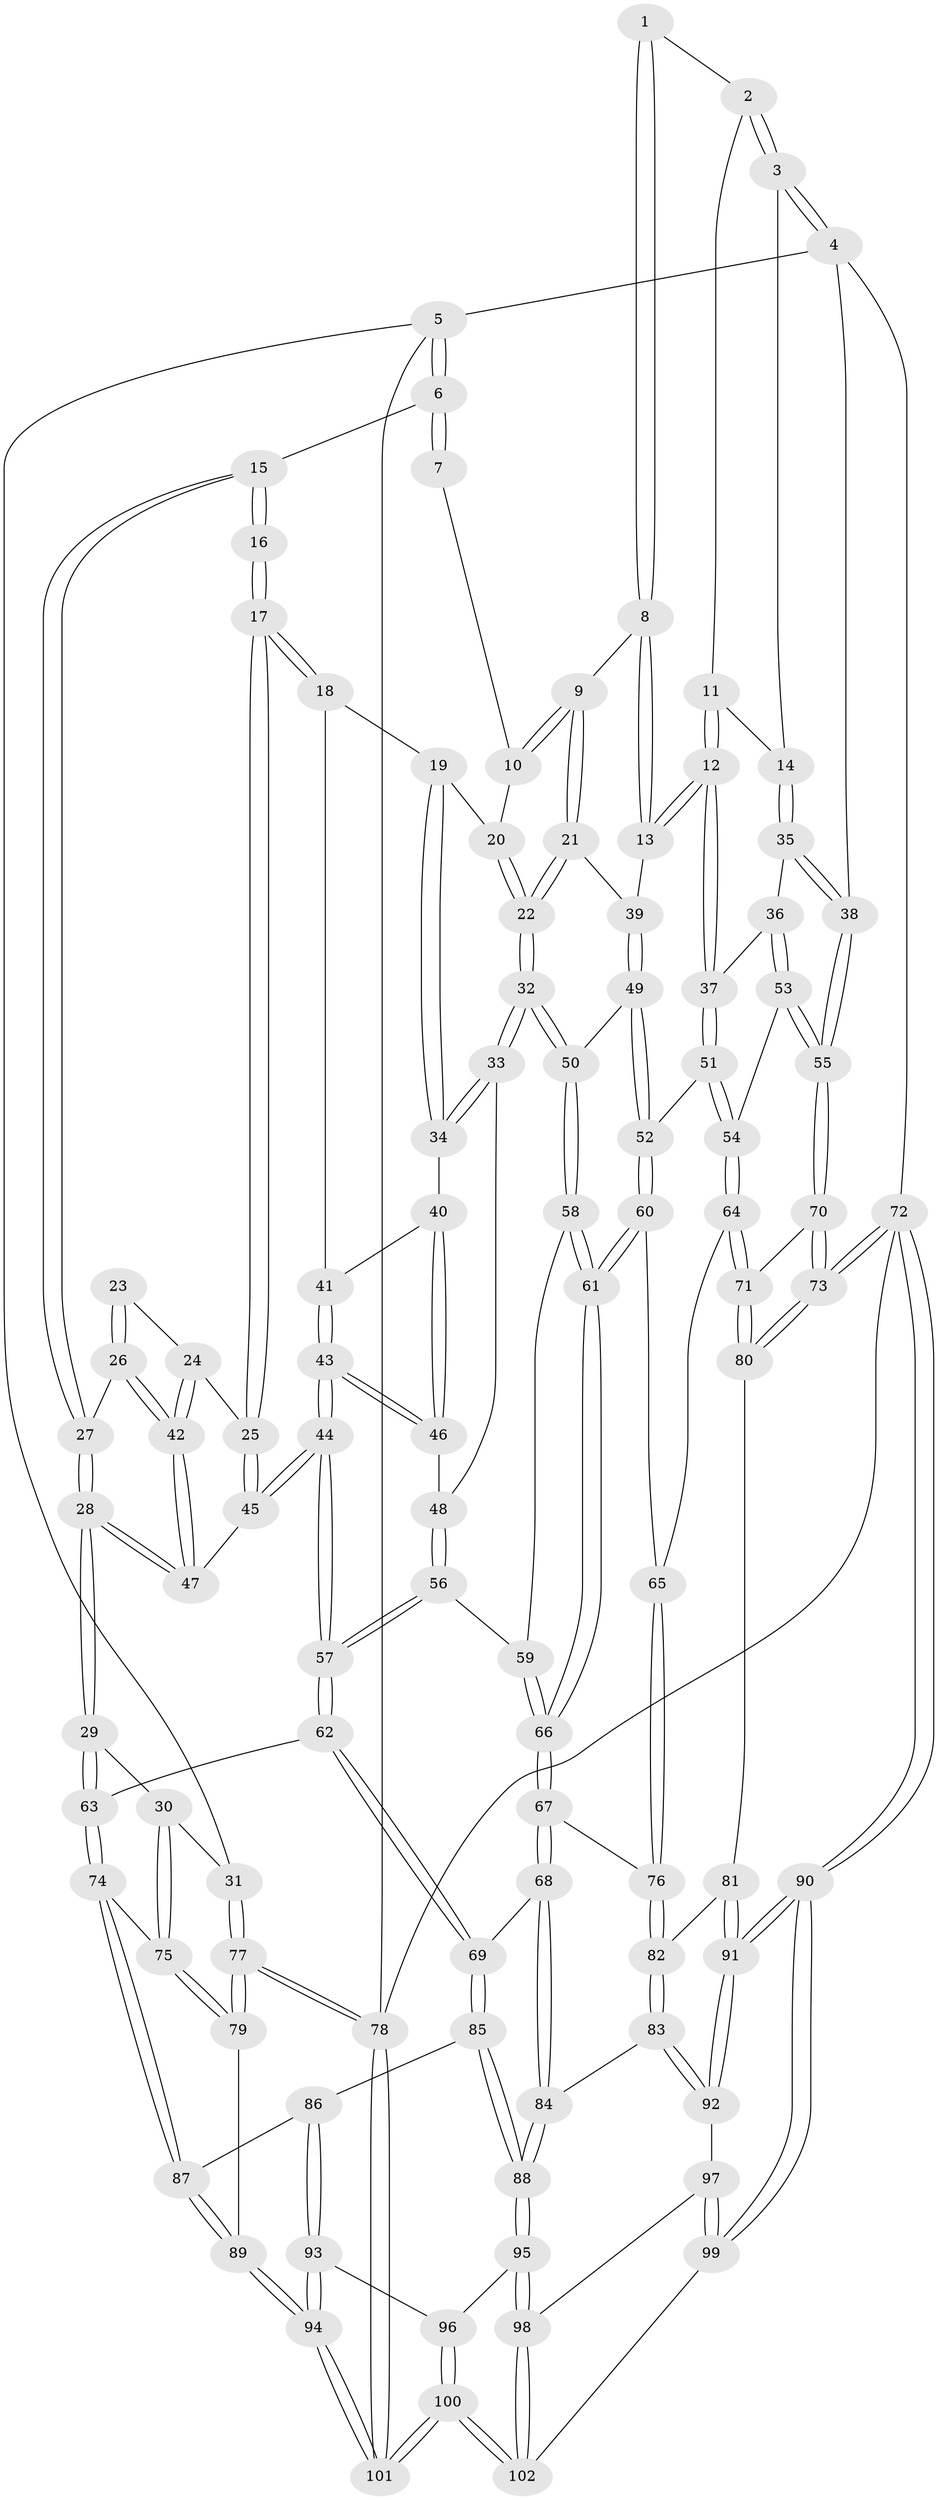 // Generated by graph-tools (version 1.1) at 2025/11/02/21/25 10:11:13]
// undirected, 102 vertices, 252 edges
graph export_dot {
graph [start="1"]
  node [color=gray90,style=filled];
  1 [pos="+0.7766749760692311+0"];
  2 [pos="+1+0"];
  3 [pos="+1+0"];
  4 [pos="+1+0"];
  5 [pos="+0+0"];
  6 [pos="+0+0"];
  7 [pos="+0.4631370062687501+0"];
  8 [pos="+0.7521909789142478+0"];
  9 [pos="+0.6418292625127694+0.07006876233921483"];
  10 [pos="+0.4600059690162746+0"];
  11 [pos="+0.8871374672272897+0.04599975169729293"];
  12 [pos="+0.8281495770249363+0.11509831004385898"];
  13 [pos="+0.8043108947957657+0.10245055843743874"];
  14 [pos="+0.951633088534872+0.04797414167668054"];
  15 [pos="+0.013548424055260362+0"];
  16 [pos="+0.08710617367587623+0"];
  17 [pos="+0.288507334231142+0.08266161780161868"];
  18 [pos="+0.37352583594757455+0.05812885291224734"];
  19 [pos="+0.44309254911005+0"];
  20 [pos="+0.45622661980246665+0"];
  21 [pos="+0.6209201150511203+0.1125649105656775"];
  22 [pos="+0.6015823429222935+0.13393892857020895"];
  23 [pos="+0.18922214360205925+0.06303933205661712"];
  24 [pos="+0.2541931038214349+0.09678143972611761"];
  25 [pos="+0.2800497044631114+0.09384167519301977"];
  26 [pos="+0.1379210116663565+0.13769235973288516"];
  27 [pos="+0.050190192119280566+0"];
  28 [pos="+0.04059156398644678+0.242739152589855"];
  29 [pos="+0.012554099434839504+0.2622053832895377"];
  30 [pos="+0+0.28798859118992354"];
  31 [pos="+0+0.28611447217384717"];
  32 [pos="+0.5886338917371946+0.16673633083103304"];
  33 [pos="+0.5472038925228146+0.17272939342896773"];
  34 [pos="+0.5079480953430966+0.12538330122452018"];
  35 [pos="+0.9449688159808419+0.10582664843317117"];
  36 [pos="+0.8929618690388392+0.1420616774122725"];
  37 [pos="+0.8442327988477328+0.12773042493716266"];
  38 [pos="+1+0.16927627897186445"];
  39 [pos="+0.7752187394312665+0.12530895708585404"];
  40 [pos="+0.40391374786800105+0.10011167682321898"];
  41 [pos="+0.38366240337378676+0.08160745388424273"];
  42 [pos="+0.13864925686901056+0.15231648304763715"];
  43 [pos="+0.34735976756842096+0.2879775976290107"];
  44 [pos="+0.3319692428782241+0.30912115068623514"];
  45 [pos="+0.2825966871262044+0.26203265152357536"];
  46 [pos="+0.45547533904440385+0.19599696367430489"];
  47 [pos="+0.11566247926089794+0.2121384181851893"];
  48 [pos="+0.5456835514841006+0.1738028554303805"];
  49 [pos="+0.6799047941852694+0.26282316464541156"];
  50 [pos="+0.6760275856085305+0.2625154259219708"];
  51 [pos="+0.7935241357583098+0.30415737906430207"];
  52 [pos="+0.7506997263215782+0.30409363274355966"];
  53 [pos="+0.9685622992333565+0.30396757121298384"];
  54 [pos="+0.8944634192235253+0.34129598268404465"];
  55 [pos="+1+0.3163649679533125"];
  56 [pos="+0.4897991402503188+0.3599687919441161"];
  57 [pos="+0.3575499196356684+0.42302488114908765"];
  58 [pos="+0.6244286468785156+0.32120095672961746"];
  59 [pos="+0.5169970325032223+0.357436444897051"];
  60 [pos="+0.7338239391733252+0.3906407024433879"];
  61 [pos="+0.655002808393647+0.4805658936915848"];
  62 [pos="+0.34966440789532244+0.45182894209168933"];
  63 [pos="+0.2909912572113754+0.47495490803480406"];
  64 [pos="+0.8655541339344865+0.47366338253550794"];
  65 [pos="+0.8117819741282173+0.4726058598951738"];
  66 [pos="+0.6547137538851363+0.4815864042467982"];
  67 [pos="+0.6542641374801468+0.48864120512636294"];
  68 [pos="+0.50837304926142+0.5362483863706294"];
  69 [pos="+0.3911348219848458+0.4979562557332443"];
  70 [pos="+1+0.3630549807777103"];
  71 [pos="+0.8854794024951419+0.5127718204729677"];
  72 [pos="+1+1"];
  73 [pos="+1+0.6340623654624695"];
  74 [pos="+0.18820223330442984+0.5491551317825585"];
  75 [pos="+0.14991412764559725+0.5561894931682961"];
  76 [pos="+0.6893033976939504+0.5203722236241521"];
  77 [pos="+0+0.7642900729629779"];
  78 [pos="+0+1"];
  79 [pos="+0.08477623505271055+0.6033890356623328"];
  80 [pos="+0.9052591839767072+0.6259236802919304"];
  81 [pos="+0.8879616133025012+0.6421830929989318"];
  82 [pos="+0.7330928009523694+0.675874708347787"];
  83 [pos="+0.7277966759475469+0.6817724136285555"];
  84 [pos="+0.5966515022891077+0.6888459332702758"];
  85 [pos="+0.40231729860470206+0.6793544590732726"];
  86 [pos="+0.35941193787932857+0.7375882617871085"];
  87 [pos="+0.23746562978574762+0.6869421500636967"];
  88 [pos="+0.5397440700429712+0.7456658621672266"];
  89 [pos="+0.18698225307938768+0.8374193430154622"];
  90 [pos="+1+1"];
  91 [pos="+0.973646984822793+1"];
  92 [pos="+0.7291945987022904+0.7110229915426621"];
  93 [pos="+0.3506244397299392+0.8244659035873657"];
  94 [pos="+0.18661473242148707+0.846805002622262"];
  95 [pos="+0.5256518749858621+0.8605981572387144"];
  96 [pos="+0.3788755703493154+0.8520136531161109"];
  97 [pos="+0.6941120501286632+0.7932784268495452"];
  98 [pos="+0.5389737690512629+0.8777356360835699"];
  99 [pos="+0.7421293011404545+1"];
  100 [pos="+0.31614514993105935+1"];
  101 [pos="+0+1"];
  102 [pos="+0.6245147034149476+1"];
  1 -- 2;
  1 -- 8;
  1 -- 8;
  2 -- 3;
  2 -- 3;
  2 -- 11;
  3 -- 4;
  3 -- 4;
  3 -- 14;
  4 -- 5;
  4 -- 38;
  4 -- 72;
  5 -- 6;
  5 -- 6;
  5 -- 31;
  5 -- 78;
  6 -- 7;
  6 -- 7;
  6 -- 15;
  7 -- 10;
  8 -- 9;
  8 -- 13;
  8 -- 13;
  9 -- 10;
  9 -- 10;
  9 -- 21;
  9 -- 21;
  10 -- 20;
  11 -- 12;
  11 -- 12;
  11 -- 14;
  12 -- 13;
  12 -- 13;
  12 -- 37;
  12 -- 37;
  13 -- 39;
  14 -- 35;
  14 -- 35;
  15 -- 16;
  15 -- 16;
  15 -- 27;
  15 -- 27;
  16 -- 17;
  16 -- 17;
  17 -- 18;
  17 -- 18;
  17 -- 25;
  17 -- 25;
  18 -- 19;
  18 -- 41;
  19 -- 20;
  19 -- 34;
  19 -- 34;
  20 -- 22;
  20 -- 22;
  21 -- 22;
  21 -- 22;
  21 -- 39;
  22 -- 32;
  22 -- 32;
  23 -- 24;
  23 -- 26;
  23 -- 26;
  24 -- 25;
  24 -- 42;
  24 -- 42;
  25 -- 45;
  25 -- 45;
  26 -- 27;
  26 -- 42;
  26 -- 42;
  27 -- 28;
  27 -- 28;
  28 -- 29;
  28 -- 29;
  28 -- 47;
  28 -- 47;
  29 -- 30;
  29 -- 63;
  29 -- 63;
  30 -- 31;
  30 -- 75;
  30 -- 75;
  31 -- 77;
  31 -- 77;
  32 -- 33;
  32 -- 33;
  32 -- 50;
  32 -- 50;
  33 -- 34;
  33 -- 34;
  33 -- 48;
  34 -- 40;
  35 -- 36;
  35 -- 38;
  35 -- 38;
  36 -- 37;
  36 -- 53;
  36 -- 53;
  37 -- 51;
  37 -- 51;
  38 -- 55;
  38 -- 55;
  39 -- 49;
  39 -- 49;
  40 -- 41;
  40 -- 46;
  40 -- 46;
  41 -- 43;
  41 -- 43;
  42 -- 47;
  42 -- 47;
  43 -- 44;
  43 -- 44;
  43 -- 46;
  43 -- 46;
  44 -- 45;
  44 -- 45;
  44 -- 57;
  44 -- 57;
  45 -- 47;
  46 -- 48;
  48 -- 56;
  48 -- 56;
  49 -- 50;
  49 -- 52;
  49 -- 52;
  50 -- 58;
  50 -- 58;
  51 -- 52;
  51 -- 54;
  51 -- 54;
  52 -- 60;
  52 -- 60;
  53 -- 54;
  53 -- 55;
  53 -- 55;
  54 -- 64;
  54 -- 64;
  55 -- 70;
  55 -- 70;
  56 -- 57;
  56 -- 57;
  56 -- 59;
  57 -- 62;
  57 -- 62;
  58 -- 59;
  58 -- 61;
  58 -- 61;
  59 -- 66;
  59 -- 66;
  60 -- 61;
  60 -- 61;
  60 -- 65;
  61 -- 66;
  61 -- 66;
  62 -- 63;
  62 -- 69;
  62 -- 69;
  63 -- 74;
  63 -- 74;
  64 -- 65;
  64 -- 71;
  64 -- 71;
  65 -- 76;
  65 -- 76;
  66 -- 67;
  66 -- 67;
  67 -- 68;
  67 -- 68;
  67 -- 76;
  68 -- 69;
  68 -- 84;
  68 -- 84;
  69 -- 85;
  69 -- 85;
  70 -- 71;
  70 -- 73;
  70 -- 73;
  71 -- 80;
  71 -- 80;
  72 -- 73;
  72 -- 73;
  72 -- 90;
  72 -- 90;
  72 -- 78;
  73 -- 80;
  73 -- 80;
  74 -- 75;
  74 -- 87;
  74 -- 87;
  75 -- 79;
  75 -- 79;
  76 -- 82;
  76 -- 82;
  77 -- 78;
  77 -- 78;
  77 -- 79;
  77 -- 79;
  78 -- 101;
  78 -- 101;
  79 -- 89;
  80 -- 81;
  81 -- 82;
  81 -- 91;
  81 -- 91;
  82 -- 83;
  82 -- 83;
  83 -- 84;
  83 -- 92;
  83 -- 92;
  84 -- 88;
  84 -- 88;
  85 -- 86;
  85 -- 88;
  85 -- 88;
  86 -- 87;
  86 -- 93;
  86 -- 93;
  87 -- 89;
  87 -- 89;
  88 -- 95;
  88 -- 95;
  89 -- 94;
  89 -- 94;
  90 -- 91;
  90 -- 91;
  90 -- 99;
  90 -- 99;
  91 -- 92;
  91 -- 92;
  92 -- 97;
  93 -- 94;
  93 -- 94;
  93 -- 96;
  94 -- 101;
  94 -- 101;
  95 -- 96;
  95 -- 98;
  95 -- 98;
  96 -- 100;
  96 -- 100;
  97 -- 98;
  97 -- 99;
  97 -- 99;
  98 -- 102;
  98 -- 102;
  99 -- 102;
  100 -- 101;
  100 -- 101;
  100 -- 102;
  100 -- 102;
}
